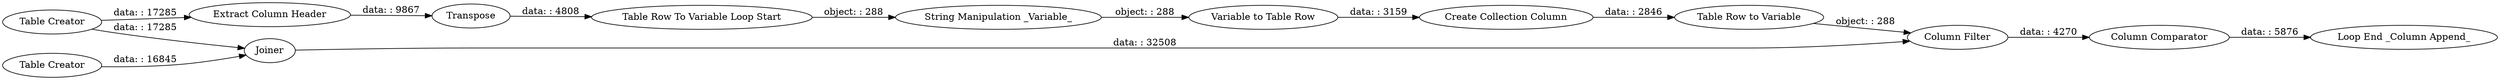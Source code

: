 digraph {
	"2902250349277004918_24" [label="Table Creator"]
	"2902250349277004918_47" [label="Variable to Table Row"]
	"2902250349277004918_25" [label="Table Creator"]
	"2902250349277004918_46" [label="String Manipulation _Variable_"]
	"2902250349277004918_37" [label="Column Filter"]
	"2902250349277004918_36" [label=Transpose]
	"2902250349277004918_27" [label=Joiner]
	"2902250349277004918_49" [label="Table Row to Variable"]
	"2902250349277004918_35" [label="Table Row To Variable Loop Start"]
	"2902250349277004918_48" [label="Create Collection Column"]
	"2902250349277004918_39" [label="Loop End _Column Append_"]
	"2902250349277004918_34" [label="Extract Column Header"]
	"2902250349277004918_26" [label="Column Comparator"]
	"2902250349277004918_24" -> "2902250349277004918_34" [label="data: : 17285"]
	"2902250349277004918_46" -> "2902250349277004918_47" [label="object: : 288"]
	"2902250349277004918_24" -> "2902250349277004918_27" [label="data: : 17285"]
	"2902250349277004918_47" -> "2902250349277004918_48" [label="data: : 3159"]
	"2902250349277004918_25" -> "2902250349277004918_27" [label="data: : 16845"]
	"2902250349277004918_27" -> "2902250349277004918_37" [label="data: : 32508"]
	"2902250349277004918_35" -> "2902250349277004918_46" [label="object: : 288"]
	"2902250349277004918_49" -> "2902250349277004918_37" [label="object: : 288"]
	"2902250349277004918_48" -> "2902250349277004918_49" [label="data: : 2846"]
	"2902250349277004918_34" -> "2902250349277004918_36" [label="data: : 9867"]
	"2902250349277004918_36" -> "2902250349277004918_35" [label="data: : 4808"]
	"2902250349277004918_37" -> "2902250349277004918_26" [label="data: : 4270"]
	"2902250349277004918_26" -> "2902250349277004918_39" [label="data: : 5876"]
	rankdir=LR
}
